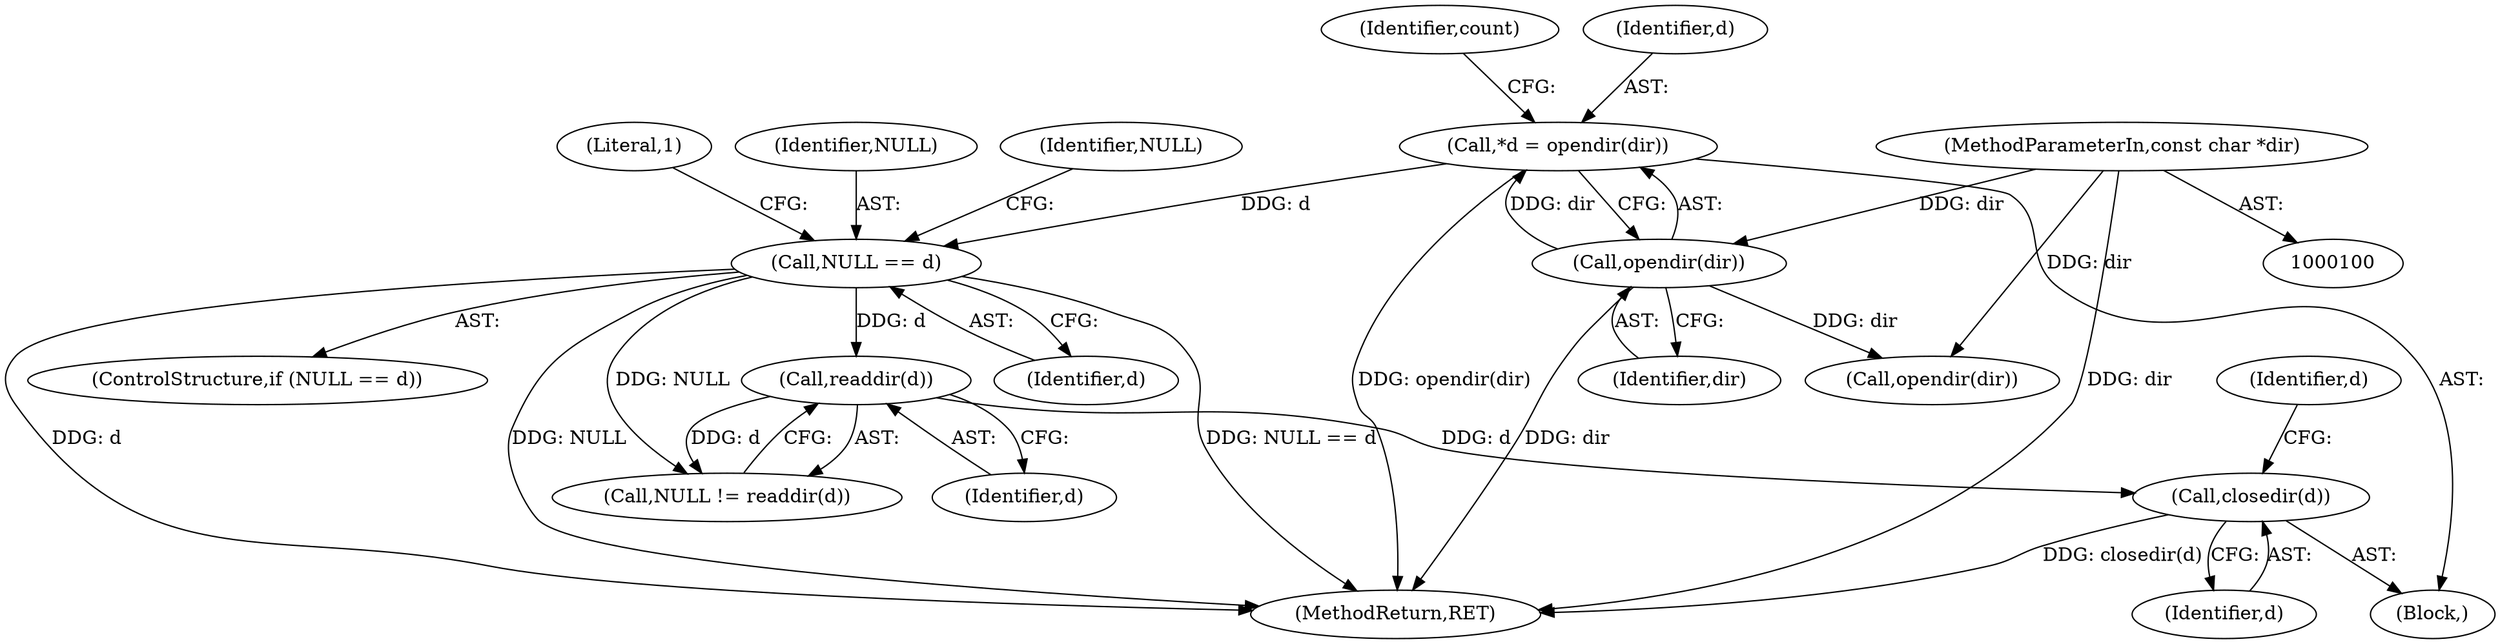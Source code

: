 digraph "1_boa_e139b87835994d007fbd64eead6c1455d7b8cf4e@API" {
"1000147" [label="(Call,closedir(d))"];
"1000136" [label="(Call,readdir(d))"];
"1000127" [label="(Call,NULL == d)"];
"1000107" [label="(Call,*d = opendir(dir))"];
"1000109" [label="(Call,opendir(dir))"];
"1000101" [label="(MethodParameterIn,const char *dir)"];
"1000137" [label="(Identifier,d)"];
"1000151" [label="(Call,opendir(dir))"];
"1000150" [label="(Identifier,d)"];
"1000101" [label="(MethodParameterIn,const char *dir)"];
"1000115" [label="(Identifier,count)"];
"1000136" [label="(Call,readdir(d))"];
"1000132" [label="(Literal,1)"];
"1000127" [label="(Call,NULL == d)"];
"1000134" [label="(Call,NULL != readdir(d))"];
"1000128" [label="(Identifier,NULL)"];
"1000126" [label="(ControlStructure,if (NULL == d))"];
"1000135" [label="(Identifier,NULL)"];
"1000110" [label="(Identifier,dir)"];
"1000109" [label="(Call,opendir(dir))"];
"1000105" [label="(Block,)"];
"1000218" [label="(MethodReturn,RET)"];
"1000147" [label="(Call,closedir(d))"];
"1000107" [label="(Call,*d = opendir(dir))"];
"1000108" [label="(Identifier,d)"];
"1000148" [label="(Identifier,d)"];
"1000129" [label="(Identifier,d)"];
"1000147" -> "1000105"  [label="AST: "];
"1000147" -> "1000148"  [label="CFG: "];
"1000148" -> "1000147"  [label="AST: "];
"1000150" -> "1000147"  [label="CFG: "];
"1000147" -> "1000218"  [label="DDG: closedir(d)"];
"1000136" -> "1000147"  [label="DDG: d"];
"1000136" -> "1000134"  [label="AST: "];
"1000136" -> "1000137"  [label="CFG: "];
"1000137" -> "1000136"  [label="AST: "];
"1000134" -> "1000136"  [label="CFG: "];
"1000136" -> "1000134"  [label="DDG: d"];
"1000127" -> "1000136"  [label="DDG: d"];
"1000127" -> "1000126"  [label="AST: "];
"1000127" -> "1000129"  [label="CFG: "];
"1000128" -> "1000127"  [label="AST: "];
"1000129" -> "1000127"  [label="AST: "];
"1000132" -> "1000127"  [label="CFG: "];
"1000135" -> "1000127"  [label="CFG: "];
"1000127" -> "1000218"  [label="DDG: NULL == d"];
"1000127" -> "1000218"  [label="DDG: d"];
"1000127" -> "1000218"  [label="DDG: NULL"];
"1000107" -> "1000127"  [label="DDG: d"];
"1000127" -> "1000134"  [label="DDG: NULL"];
"1000107" -> "1000105"  [label="AST: "];
"1000107" -> "1000109"  [label="CFG: "];
"1000108" -> "1000107"  [label="AST: "];
"1000109" -> "1000107"  [label="AST: "];
"1000115" -> "1000107"  [label="CFG: "];
"1000107" -> "1000218"  [label="DDG: opendir(dir)"];
"1000109" -> "1000107"  [label="DDG: dir"];
"1000109" -> "1000110"  [label="CFG: "];
"1000110" -> "1000109"  [label="AST: "];
"1000109" -> "1000218"  [label="DDG: dir"];
"1000101" -> "1000109"  [label="DDG: dir"];
"1000109" -> "1000151"  [label="DDG: dir"];
"1000101" -> "1000100"  [label="AST: "];
"1000101" -> "1000218"  [label="DDG: dir"];
"1000101" -> "1000151"  [label="DDG: dir"];
}

